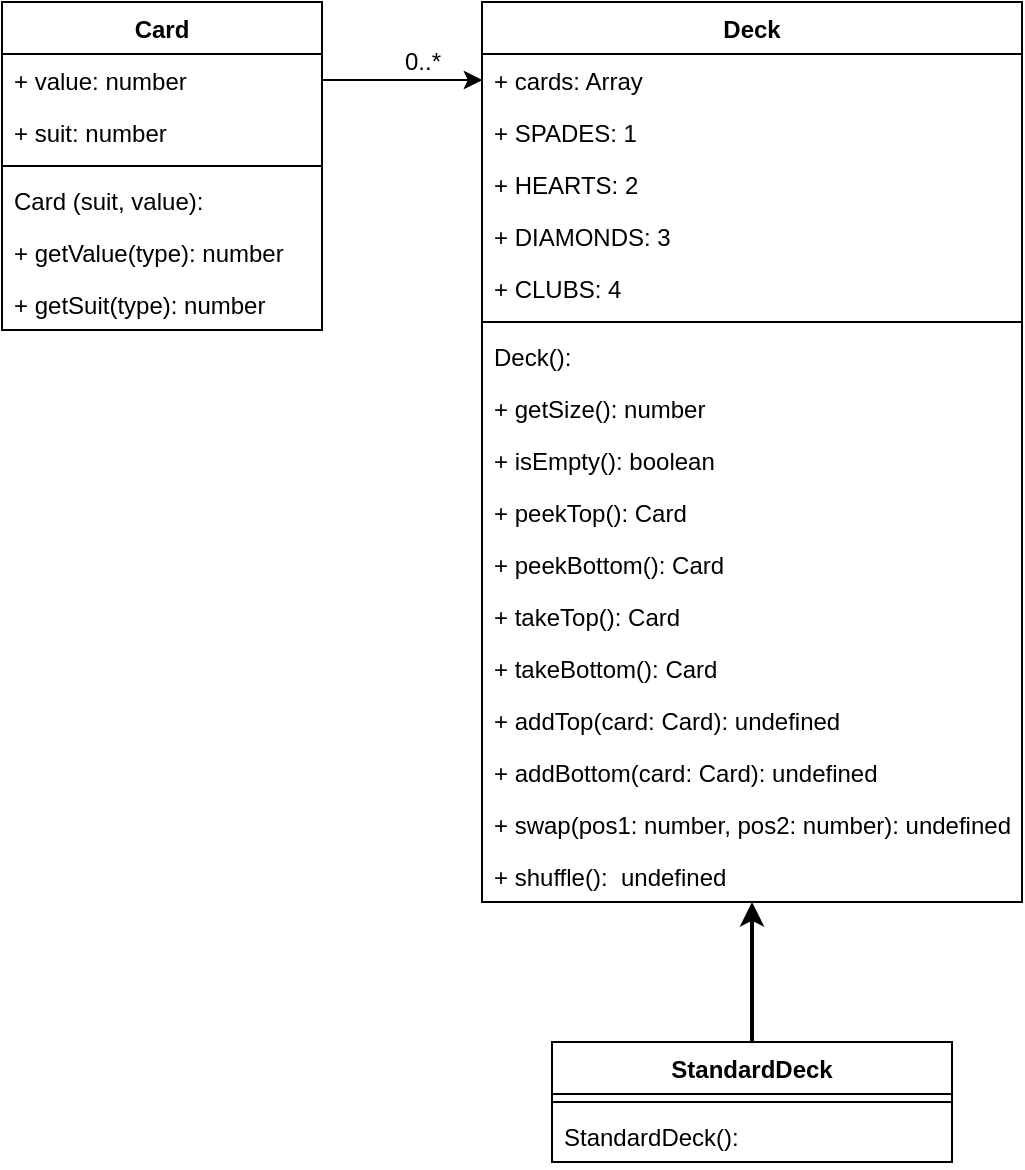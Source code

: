<mxfile version="20.4.2" type="device"><diagram id="B3-ATirTN2-jz-IAxa4Y" name="Page-1"><mxGraphModel dx="1422" dy="794" grid="1" gridSize="10" guides="1" tooltips="1" connect="1" arrows="1" fold="1" page="1" pageScale="1" pageWidth="850" pageHeight="1100" math="0" shadow="0"><root><mxCell id="0"/><mxCell id="1" parent="0"/><mxCell id="X6z4G1bJ8CtYza7YVap6-1" value="Card" style="swimlane;fontStyle=1;align=center;verticalAlign=top;childLayout=stackLayout;horizontal=1;startSize=26;horizontalStack=0;resizeParent=1;resizeParentMax=0;resizeLast=0;collapsible=1;marginBottom=0;" parent="1" vertex="1"><mxGeometry x="160" y="40" width="160" height="164" as="geometry"/></mxCell><mxCell id="X6z4G1bJ8CtYza7YVap6-2" value="+ value: number" style="text;strokeColor=none;fillColor=none;align=left;verticalAlign=top;spacingLeft=4;spacingRight=4;overflow=hidden;rotatable=0;points=[[0,0.5],[1,0.5]];portConstraint=eastwest;" parent="X6z4G1bJ8CtYza7YVap6-1" vertex="1"><mxGeometry y="26" width="160" height="26" as="geometry"/></mxCell><mxCell id="X6z4G1bJ8CtYza7YVap6-13" value="+ suit: number" style="text;strokeColor=none;fillColor=none;align=left;verticalAlign=top;spacingLeft=4;spacingRight=4;overflow=hidden;rotatable=0;points=[[0,0.5],[1,0.5]];portConstraint=eastwest;" parent="X6z4G1bJ8CtYza7YVap6-1" vertex="1"><mxGeometry y="52" width="160" height="26" as="geometry"/></mxCell><mxCell id="X6z4G1bJ8CtYza7YVap6-3" value="" style="line;strokeWidth=1;fillColor=none;align=left;verticalAlign=middle;spacingTop=-1;spacingLeft=3;spacingRight=3;rotatable=0;labelPosition=right;points=[];portConstraint=eastwest;strokeColor=inherit;" parent="X6z4G1bJ8CtYza7YVap6-1" vertex="1"><mxGeometry y="78" width="160" height="8" as="geometry"/></mxCell><mxCell id="X6z4G1bJ8CtYza7YVap6-4" value="Card (suit, value):" style="text;strokeColor=none;fillColor=none;align=left;verticalAlign=top;spacingLeft=4;spacingRight=4;overflow=hidden;rotatable=0;points=[[0,0.5],[1,0.5]];portConstraint=eastwest;" parent="X6z4G1bJ8CtYza7YVap6-1" vertex="1"><mxGeometry y="86" width="160" height="26" as="geometry"/></mxCell><mxCell id="X6z4G1bJ8CtYza7YVap6-20" value="+ getValue(type): number" style="text;strokeColor=none;fillColor=none;align=left;verticalAlign=top;spacingLeft=4;spacingRight=4;overflow=hidden;rotatable=0;points=[[0,0.5],[1,0.5]];portConstraint=eastwest;" parent="X6z4G1bJ8CtYza7YVap6-1" vertex="1"><mxGeometry y="112" width="160" height="26" as="geometry"/></mxCell><mxCell id="X6z4G1bJ8CtYza7YVap6-14" value="+ getSuit(type): number" style="text;strokeColor=none;fillColor=none;align=left;verticalAlign=top;spacingLeft=4;spacingRight=4;overflow=hidden;rotatable=0;points=[[0,0.5],[1,0.5]];portConstraint=eastwest;" parent="X6z4G1bJ8CtYza7YVap6-1" vertex="1"><mxGeometry y="138" width="160" height="26" as="geometry"/></mxCell><mxCell id="X6z4G1bJ8CtYza7YVap6-5" value="Deck" style="swimlane;fontStyle=1;align=center;verticalAlign=top;childLayout=stackLayout;horizontal=1;startSize=26;horizontalStack=0;resizeParent=1;resizeParentMax=0;resizeLast=0;collapsible=1;marginBottom=0;" parent="1" vertex="1"><mxGeometry x="400" y="40" width="270" height="450" as="geometry"/></mxCell><mxCell id="X6z4G1bJ8CtYza7YVap6-36" value="+ cards: Array" style="text;strokeColor=none;fillColor=none;align=left;verticalAlign=top;spacingLeft=4;spacingRight=4;overflow=hidden;rotatable=0;points=[[0,0.5],[1,0.5]];portConstraint=eastwest;" parent="X6z4G1bJ8CtYza7YVap6-5" vertex="1"><mxGeometry y="26" width="270" height="26" as="geometry"/></mxCell><mxCell id="X6z4G1bJ8CtYza7YVap6-60" value="+ SPADES: 1" style="text;strokeColor=none;fillColor=none;align=left;verticalAlign=top;spacingLeft=4;spacingRight=4;overflow=hidden;rotatable=0;points=[[0,0.5],[1,0.5]];portConstraint=eastwest;" parent="X6z4G1bJ8CtYza7YVap6-5" vertex="1"><mxGeometry y="52" width="270" height="26" as="geometry"/></mxCell><mxCell id="X6z4G1bJ8CtYza7YVap6-61" value="+ HEARTS: 2" style="text;strokeColor=none;fillColor=none;align=left;verticalAlign=top;spacingLeft=4;spacingRight=4;overflow=hidden;rotatable=0;points=[[0,0.5],[1,0.5]];portConstraint=eastwest;" parent="X6z4G1bJ8CtYza7YVap6-5" vertex="1"><mxGeometry y="78" width="270" height="26" as="geometry"/></mxCell><mxCell id="X6z4G1bJ8CtYza7YVap6-59" value="+ DIAMONDS: 3" style="text;strokeColor=none;fillColor=none;align=left;verticalAlign=top;spacingLeft=4;spacingRight=4;overflow=hidden;rotatable=0;points=[[0,0.5],[1,0.5]];portConstraint=eastwest;" parent="X6z4G1bJ8CtYza7YVap6-5" vertex="1"><mxGeometry y="104" width="270" height="26" as="geometry"/></mxCell><mxCell id="X6z4G1bJ8CtYza7YVap6-62" value="+ CLUBS: 4" style="text;strokeColor=none;fillColor=none;align=left;verticalAlign=top;spacingLeft=4;spacingRight=4;overflow=hidden;rotatable=0;points=[[0,0.5],[1,0.5]];portConstraint=eastwest;" parent="X6z4G1bJ8CtYza7YVap6-5" vertex="1"><mxGeometry y="130" width="270" height="26" as="geometry"/></mxCell><mxCell id="X6z4G1bJ8CtYza7YVap6-7" value="" style="line;strokeWidth=1;fillColor=none;align=left;verticalAlign=middle;spacingTop=-1;spacingLeft=3;spacingRight=3;rotatable=0;labelPosition=right;points=[];portConstraint=eastwest;strokeColor=inherit;" parent="X6z4G1bJ8CtYza7YVap6-5" vertex="1"><mxGeometry y="156" width="270" height="8" as="geometry"/></mxCell><mxCell id="X6z4G1bJ8CtYza7YVap6-8" value="Deck():" style="text;strokeColor=none;fillColor=none;align=left;verticalAlign=top;spacingLeft=4;spacingRight=4;overflow=hidden;rotatable=0;points=[[0,0.5],[1,0.5]];portConstraint=eastwest;" parent="X6z4G1bJ8CtYza7YVap6-5" vertex="1"><mxGeometry y="164" width="270" height="26" as="geometry"/></mxCell><mxCell id="X6z4G1bJ8CtYza7YVap6-26" value="+ getSize(): number" style="text;strokeColor=none;fillColor=none;align=left;verticalAlign=top;spacingLeft=4;spacingRight=4;overflow=hidden;rotatable=0;points=[[0,0.5],[1,0.5]];portConstraint=eastwest;" parent="X6z4G1bJ8CtYza7YVap6-5" vertex="1"><mxGeometry y="190" width="270" height="26" as="geometry"/></mxCell><mxCell id="X6z4G1bJ8CtYza7YVap6-69" value="+ isEmpty(): boolean" style="text;strokeColor=none;fillColor=none;align=left;verticalAlign=top;spacingLeft=4;spacingRight=4;overflow=hidden;rotatable=0;points=[[0,0.5],[1,0.5]];portConstraint=eastwest;" parent="X6z4G1bJ8CtYza7YVap6-5" vertex="1"><mxGeometry y="216" width="270" height="26" as="geometry"/></mxCell><mxCell id="X6z4G1bJ8CtYza7YVap6-67" value="+ peekTop(): Card" style="text;strokeColor=none;fillColor=none;align=left;verticalAlign=top;spacingLeft=4;spacingRight=4;overflow=hidden;rotatable=0;points=[[0,0.5],[1,0.5]];portConstraint=eastwest;" parent="X6z4G1bJ8CtYza7YVap6-5" vertex="1"><mxGeometry y="242" width="270" height="26" as="geometry"/></mxCell><mxCell id="X6z4G1bJ8CtYza7YVap6-68" value="+ peekBottom(): Card" style="text;strokeColor=none;fillColor=none;align=left;verticalAlign=top;spacingLeft=4;spacingRight=4;overflow=hidden;rotatable=0;points=[[0,0.5],[1,0.5]];portConstraint=eastwest;" parent="X6z4G1bJ8CtYza7YVap6-5" vertex="1"><mxGeometry y="268" width="270" height="26" as="geometry"/></mxCell><mxCell id="X6z4G1bJ8CtYza7YVap6-28" value="+ takeTop(): Card" style="text;strokeColor=none;fillColor=none;align=left;verticalAlign=top;spacingLeft=4;spacingRight=4;overflow=hidden;rotatable=0;points=[[0,0.5],[1,0.5]];portConstraint=eastwest;" parent="X6z4G1bJ8CtYza7YVap6-5" vertex="1"><mxGeometry y="294" width="270" height="26" as="geometry"/></mxCell><mxCell id="X6z4G1bJ8CtYza7YVap6-65" value="+ takeBottom(): Card" style="text;strokeColor=none;fillColor=none;align=left;verticalAlign=top;spacingLeft=4;spacingRight=4;overflow=hidden;rotatable=0;points=[[0,0.5],[1,0.5]];portConstraint=eastwest;" parent="X6z4G1bJ8CtYza7YVap6-5" vertex="1"><mxGeometry y="320" width="270" height="26" as="geometry"/></mxCell><mxCell id="X6z4G1bJ8CtYza7YVap6-27" value="+ addTop(card: Card): undefined" style="text;strokeColor=none;fillColor=none;align=left;verticalAlign=top;spacingLeft=4;spacingRight=4;overflow=hidden;rotatable=0;points=[[0,0.5],[1,0.5]];portConstraint=eastwest;" parent="X6z4G1bJ8CtYza7YVap6-5" vertex="1"><mxGeometry y="346" width="270" height="26" as="geometry"/></mxCell><mxCell id="X6z4G1bJ8CtYza7YVap6-64" value="+ addBottom(card: Card): undefined" style="text;strokeColor=none;fillColor=none;align=left;verticalAlign=top;spacingLeft=4;spacingRight=4;overflow=hidden;rotatable=0;points=[[0,0.5],[1,0.5]];portConstraint=eastwest;" parent="X6z4G1bJ8CtYza7YVap6-5" vertex="1"><mxGeometry y="372" width="270" height="26" as="geometry"/></mxCell><mxCell id="zWJLPM83Wq4o2QIdD3vt-1" value="+ swap(pos1: number, pos2: number): undefined" style="text;strokeColor=none;fillColor=none;align=left;verticalAlign=top;spacingLeft=4;spacingRight=4;overflow=hidden;rotatable=0;points=[[0,0.5],[1,0.5]];portConstraint=eastwest;" parent="X6z4G1bJ8CtYza7YVap6-5" vertex="1"><mxGeometry y="398" width="270" height="26" as="geometry"/></mxCell><mxCell id="X6z4G1bJ8CtYza7YVap6-29" value="+ shuffle():  undefined" style="text;strokeColor=none;fillColor=none;align=left;verticalAlign=top;spacingLeft=4;spacingRight=4;overflow=hidden;rotatable=0;points=[[0,0.5],[1,0.5]];portConstraint=eastwest;" parent="X6z4G1bJ8CtYza7YVap6-5" vertex="1"><mxGeometry y="424" width="270" height="26" as="geometry"/></mxCell><mxCell id="X6z4G1bJ8CtYza7YVap6-30" style="edgeStyle=orthogonalEdgeStyle;rounded=0;orthogonalLoop=1;jettySize=auto;html=1;exitX=1;exitY=0.5;exitDx=0;exitDy=0;entryX=0;entryY=0.5;entryDx=0;entryDy=0;" parent="1" source="X6z4G1bJ8CtYza7YVap6-2" edge="1"><mxGeometry relative="1" as="geometry"><mxPoint x="400" y="79" as="targetPoint"/></mxGeometry></mxCell><mxCell id="X6z4G1bJ8CtYza7YVap6-31" value="0..*" style="text;html=1;align=center;verticalAlign=middle;resizable=0;points=[];autosize=1;strokeColor=none;fillColor=none;" parent="1" vertex="1"><mxGeometry x="350" y="55" width="40" height="30" as="geometry"/></mxCell><mxCell id="X6z4G1bJ8CtYza7YVap6-37" style="edgeStyle=orthogonalEdgeStyle;rounded=0;orthogonalLoop=1;jettySize=auto;html=1;exitX=1;exitY=0.5;exitDx=0;exitDy=0;entryX=0;entryY=0.5;entryDx=0;entryDy=0;" parent="1" source="X6z4G1bJ8CtYza7YVap6-2" target="X6z4G1bJ8CtYza7YVap6-36" edge="1"><mxGeometry relative="1" as="geometry"/></mxCell><mxCell id="X6z4G1bJ8CtYza7YVap6-58" style="edgeStyle=orthogonalEdgeStyle;rounded=0;orthogonalLoop=1;jettySize=auto;html=1;exitX=0.5;exitY=0;exitDx=0;exitDy=0;entryX=0.5;entryY=1;entryDx=0;entryDy=0;entryPerimeter=0;strokeWidth=2;" parent="1" source="X6z4G1bJ8CtYza7YVap6-46" target="X6z4G1bJ8CtYza7YVap6-29" edge="1"><mxGeometry relative="1" as="geometry"/></mxCell><mxCell id="X6z4G1bJ8CtYza7YVap6-46" value="StandardDeck" style="swimlane;fontStyle=1;align=center;verticalAlign=top;childLayout=stackLayout;horizontal=1;startSize=26;horizontalStack=0;resizeParent=1;resizeParentMax=0;resizeLast=0;collapsible=1;marginBottom=0;" parent="1" vertex="1"><mxGeometry x="435" y="560" width="200" height="60" as="geometry"/></mxCell><mxCell id="X6z4G1bJ8CtYza7YVap6-50" value="" style="line;strokeWidth=1;fillColor=none;align=left;verticalAlign=middle;spacingTop=-1;spacingLeft=3;spacingRight=3;rotatable=0;labelPosition=right;points=[];portConstraint=eastwest;strokeColor=inherit;" parent="X6z4G1bJ8CtYza7YVap6-46" vertex="1"><mxGeometry y="26" width="200" height="8" as="geometry"/></mxCell><mxCell id="X6z4G1bJ8CtYza7YVap6-51" value="StandardDeck():" style="text;strokeColor=none;fillColor=none;align=left;verticalAlign=top;spacingLeft=4;spacingRight=4;overflow=hidden;rotatable=0;points=[[0,0.5],[1,0.5]];portConstraint=eastwest;" parent="X6z4G1bJ8CtYza7YVap6-46" vertex="1"><mxGeometry y="34" width="200" height="26" as="geometry"/></mxCell></root></mxGraphModel></diagram></mxfile>